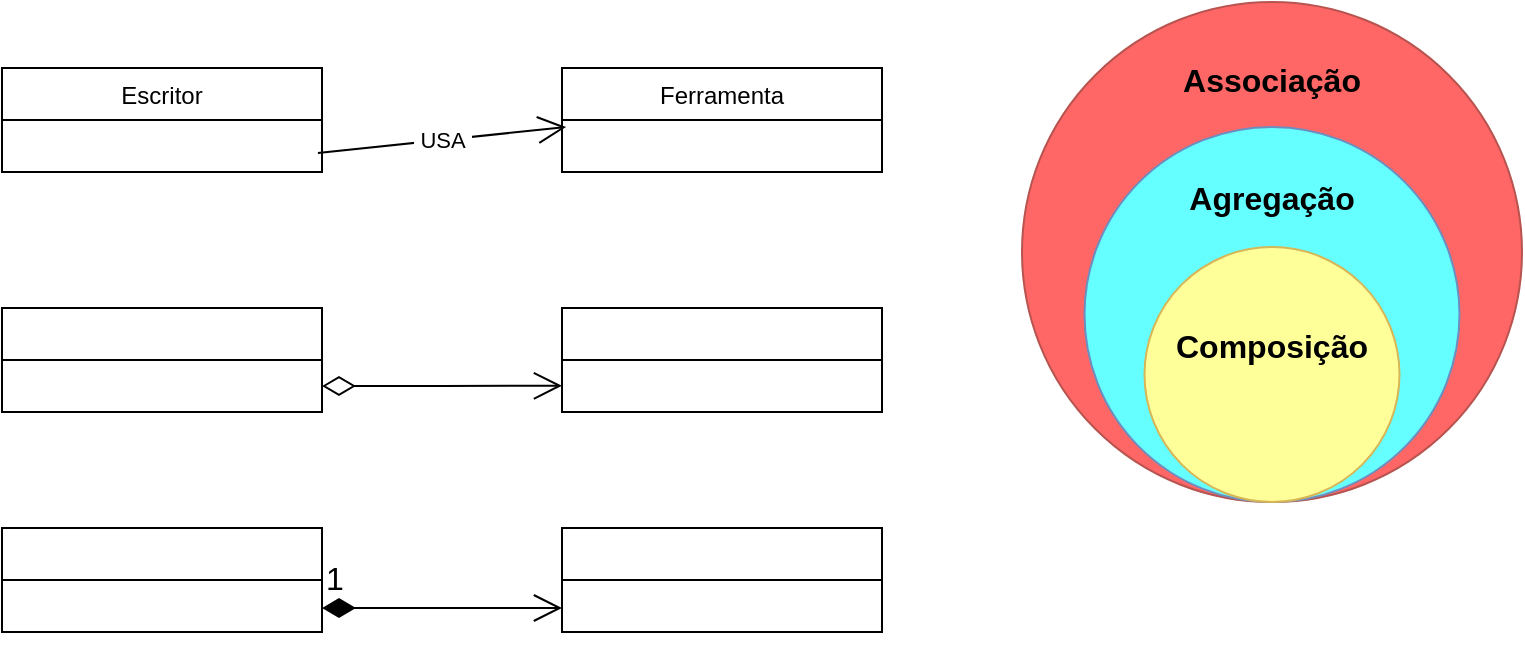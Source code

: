 <mxfile version="20.6.0" type="github">
  <diagram id="pKWZiZOUUg1ID_ccBzCS" name="Página-1">
    <mxGraphModel dx="868" dy="520" grid="1" gridSize="10" guides="1" tooltips="1" connect="1" arrows="1" fold="1" page="1" pageScale="1" pageWidth="827" pageHeight="1169" math="0" shadow="0">
      <root>
        <mxCell id="0" />
        <mxCell id="1" parent="0" />
        <mxCell id="DOPP408kxC1jsFutibKA-5" value="&lt;b style=&quot;font-size: 16px;&quot;&gt;&lt;font color=&quot;#000000&quot;&gt;Associação&lt;/font&gt;&lt;br&gt;&lt;/b&gt;&lt;br&gt;&lt;br&gt;&lt;br&gt;&lt;br&gt;&lt;br&gt;&lt;br&gt;&lt;br&gt;&lt;br&gt;&lt;br&gt;&lt;br&gt;&lt;br&gt;&lt;br&gt;" style="ellipse;whiteSpace=wrap;html=1;aspect=fixed;fillColor=#FF6666;strokeColor=#b85450;" parent="1" vertex="1">
          <mxGeometry x="550" y="87" width="250" height="250" as="geometry" />
        </mxCell>
        <mxCell id="DOPP408kxC1jsFutibKA-7" value="Escritor" style="swimlane;fontStyle=0;childLayout=stackLayout;horizontal=1;startSize=26;fillColor=none;horizontalStack=0;resizeParent=1;resizeParentMax=0;resizeLast=0;collapsible=1;marginBottom=0;" parent="1" vertex="1">
          <mxGeometry x="40" y="120" width="160" height="52" as="geometry" />
        </mxCell>
        <mxCell id="DOPP408kxC1jsFutibKA-11" value="Ferramenta" style="swimlane;fontStyle=0;childLayout=stackLayout;horizontal=1;startSize=26;fillColor=none;horizontalStack=0;resizeParent=1;resizeParentMax=0;resizeLast=0;collapsible=1;marginBottom=0;" parent="1" vertex="1">
          <mxGeometry x="320" y="120" width="160" height="52" as="geometry">
            <mxRectangle x="320" y="120" width="100" height="30" as="alternateBounds" />
          </mxGeometry>
        </mxCell>
        <mxCell id="xZ2BXEjkAkHZCWN0RmO0-1" value="&lt;b style=&quot;font-size: 16px;&quot;&gt;&lt;font color=&quot;#000000&quot;&gt;Agregação&lt;/font&gt;&lt;br&gt;&lt;/b&gt;&lt;br style=&quot;color: rgb(255, 255, 255);&quot;&gt;&lt;br style=&quot;color: rgb(255, 255, 255);&quot;&gt;&lt;br style=&quot;color: rgb(255, 255, 255);&quot;&gt;&lt;br style=&quot;color: rgb(255, 255, 255);&quot;&gt;&lt;br style=&quot;color: rgb(255, 255, 255);&quot;&gt;&lt;br&gt;&lt;br&gt;&lt;br&gt;" style="ellipse;whiteSpace=wrap;html=1;aspect=fixed;fillColor=#66FFFF;strokeColor=#6c8ebf;" parent="1" vertex="1">
          <mxGeometry x="581.25" y="149.5" width="187.5" height="187.5" as="geometry" />
        </mxCell>
        <mxCell id="xZ2BXEjkAkHZCWN0RmO0-2" value="&lt;b&gt;&lt;font color=&quot;#ffffff&quot;&gt;Associação&lt;/font&gt;&lt;/b&gt;" style="text;html=1;strokeColor=none;fillColor=none;align=center;verticalAlign=middle;whiteSpace=wrap;rounded=0;fontSize=16;fontColor=#000000;" parent="1" vertex="1">
          <mxGeometry x="200" y="100" width="120" height="30" as="geometry" />
        </mxCell>
        <mxCell id="xZ2BXEjkAkHZCWN0RmO0-3" value="CarrinhodeCompras" style="swimlane;fontStyle=0;childLayout=stackLayout;horizontal=1;startSize=26;fillColor=none;horizontalStack=0;resizeParent=1;resizeParentMax=0;resizeLast=0;collapsible=1;marginBottom=0;fontSize=16;fontColor=#FFFFFF;" parent="1" vertex="1">
          <mxGeometry x="40" y="240" width="160" height="52" as="geometry" />
        </mxCell>
        <mxCell id="xZ2BXEjkAkHZCWN0RmO0-11" value="Produtos" style="swimlane;fontStyle=0;childLayout=stackLayout;horizontal=1;startSize=26;fillColor=none;horizontalStack=0;resizeParent=1;resizeParentMax=0;resizeLast=0;collapsible=1;marginBottom=0;fontSize=16;fontColor=#FFFFFF;" parent="1" vertex="1">
          <mxGeometry x="320" y="240" width="160" height="52" as="geometry" />
        </mxCell>
        <mxCell id="xZ2BXEjkAkHZCWN0RmO0-17" value="1" style="endArrow=open;html=1;endSize=12;startArrow=diamondThin;startSize=14;startFill=0;edgeStyle=orthogonalEdgeStyle;align=left;verticalAlign=bottom;rounded=0;fontSize=16;fontColor=#FFFFFF;exitX=1;exitY=0.75;exitDx=0;exitDy=0;" parent="1" source="xZ2BXEjkAkHZCWN0RmO0-3" edge="1">
          <mxGeometry x="-1" y="3" relative="1" as="geometry">
            <mxPoint x="210" y="278.86" as="sourcePoint" />
            <mxPoint x="320" y="278.86" as="targetPoint" />
            <Array as="points" />
          </mxGeometry>
        </mxCell>
        <mxCell id="xZ2BXEjkAkHZCWN0RmO0-18" value="&lt;b&gt;&lt;font color=&quot;#ffffff&quot;&gt;Agregação&lt;/font&gt;&lt;/b&gt;" style="text;html=1;strokeColor=none;fillColor=none;align=center;verticalAlign=middle;whiteSpace=wrap;rounded=0;fontSize=16;fontColor=#000000;" parent="1" vertex="1">
          <mxGeometry x="195" y="220" width="130" height="30" as="geometry" />
        </mxCell>
        <mxCell id="ct8ulQWaFfgcQX3Nf1sX-2" value="&lt;b style=&quot;font-size: 16px;&quot;&gt;&lt;font color=&quot;#000000&quot;&gt;Composição&lt;/font&gt;&lt;/b&gt;&lt;br style=&quot;color: rgb(255, 255, 255);&quot;&gt;&lt;br style=&quot;color: rgb(255, 255, 255);&quot;&gt;&lt;br style=&quot;color: rgb(255, 255, 255);&quot;&gt;" style="ellipse;whiteSpace=wrap;html=1;aspect=fixed;fillColor=#FFFF99;strokeColor=#d6b656;" parent="1" vertex="1">
          <mxGeometry x="611.25" y="209.5" width="127.5" height="127.5" as="geometry" />
        </mxCell>
        <mxCell id="ct8ulQWaFfgcQX3Nf1sX-3" value="Cliente" style="swimlane;fontStyle=0;childLayout=stackLayout;horizontal=1;startSize=26;fillColor=none;horizontalStack=0;resizeParent=1;resizeParentMax=0;resizeLast=0;collapsible=1;marginBottom=0;fontSize=16;fontColor=#FFFFFF;" parent="1" vertex="1">
          <mxGeometry x="40" y="350" width="160" height="52" as="geometry" />
        </mxCell>
        <mxCell id="ct8ulQWaFfgcQX3Nf1sX-4" value="Endereço" style="swimlane;fontStyle=0;childLayout=stackLayout;horizontal=1;startSize=26;fillColor=none;horizontalStack=0;resizeParent=1;resizeParentMax=0;resizeLast=0;collapsible=1;marginBottom=0;fontSize=16;fontColor=#FFFFFF;" parent="1" vertex="1">
          <mxGeometry x="320" y="350" width="160" height="52" as="geometry" />
        </mxCell>
        <mxCell id="ct8ulQWaFfgcQX3Nf1sX-6" value="&lt;b&gt;&lt;font color=&quot;#ffffff&quot;&gt;Composição&lt;/font&gt;&lt;/b&gt;" style="text;html=1;strokeColor=none;fillColor=none;align=center;verticalAlign=middle;whiteSpace=wrap;rounded=0;fontSize=16;fontColor=#000000;" parent="1" vertex="1">
          <mxGeometry x="195" y="330" width="130" height="30" as="geometry" />
        </mxCell>
        <mxCell id="ct8ulQWaFfgcQX3Nf1sX-7" value="1" style="endArrow=open;html=1;endSize=12;startArrow=diamondThin;startSize=14;startFill=1;edgeStyle=orthogonalEdgeStyle;align=left;verticalAlign=bottom;rounded=0;fontSize=16;fontColor=#000000;" parent="1" edge="1">
          <mxGeometry x="-1" y="3" relative="1" as="geometry">
            <mxPoint x="200" y="390" as="sourcePoint" />
            <mxPoint x="320" y="390" as="targetPoint" />
          </mxGeometry>
        </mxCell>
        <mxCell id="DOPP408kxC1jsFutibKA-24" value="&amp;nbsp;USA&amp;nbsp;" style="endArrow=open;endFill=1;endSize=12;html=1;rounded=0;entryX=0.029;entryY=0;entryDx=0;entryDy=0;entryPerimeter=0;" parent="1" edge="1">
          <mxGeometry width="160" relative="1" as="geometry">
            <mxPoint x="197.97" y="162.5" as="sourcePoint" />
            <mxPoint x="322.03" y="149.5" as="targetPoint" />
          </mxGeometry>
        </mxCell>
      </root>
    </mxGraphModel>
  </diagram>
</mxfile>
